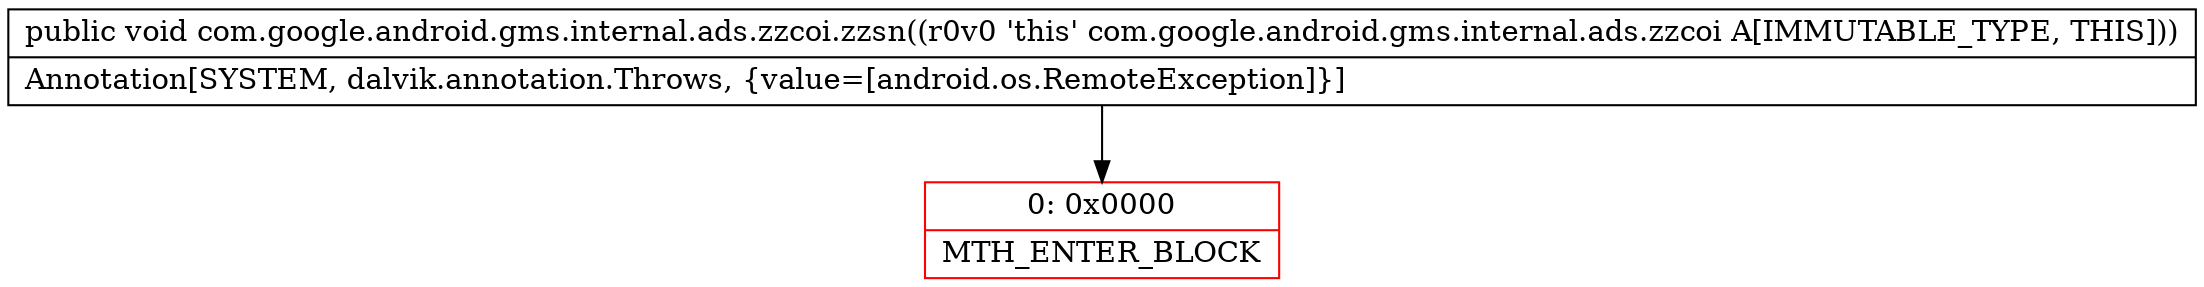 digraph "CFG forcom.google.android.gms.internal.ads.zzcoi.zzsn()V" {
subgraph cluster_Region_947876380 {
label = "R(0)";
node [shape=record,color=blue];
}
Node_0 [shape=record,color=red,label="{0\:\ 0x0000|MTH_ENTER_BLOCK\l}"];
MethodNode[shape=record,label="{public void com.google.android.gms.internal.ads.zzcoi.zzsn((r0v0 'this' com.google.android.gms.internal.ads.zzcoi A[IMMUTABLE_TYPE, THIS]))  | Annotation[SYSTEM, dalvik.annotation.Throws, \{value=[android.os.RemoteException]\}]\l}"];
MethodNode -> Node_0;
}

